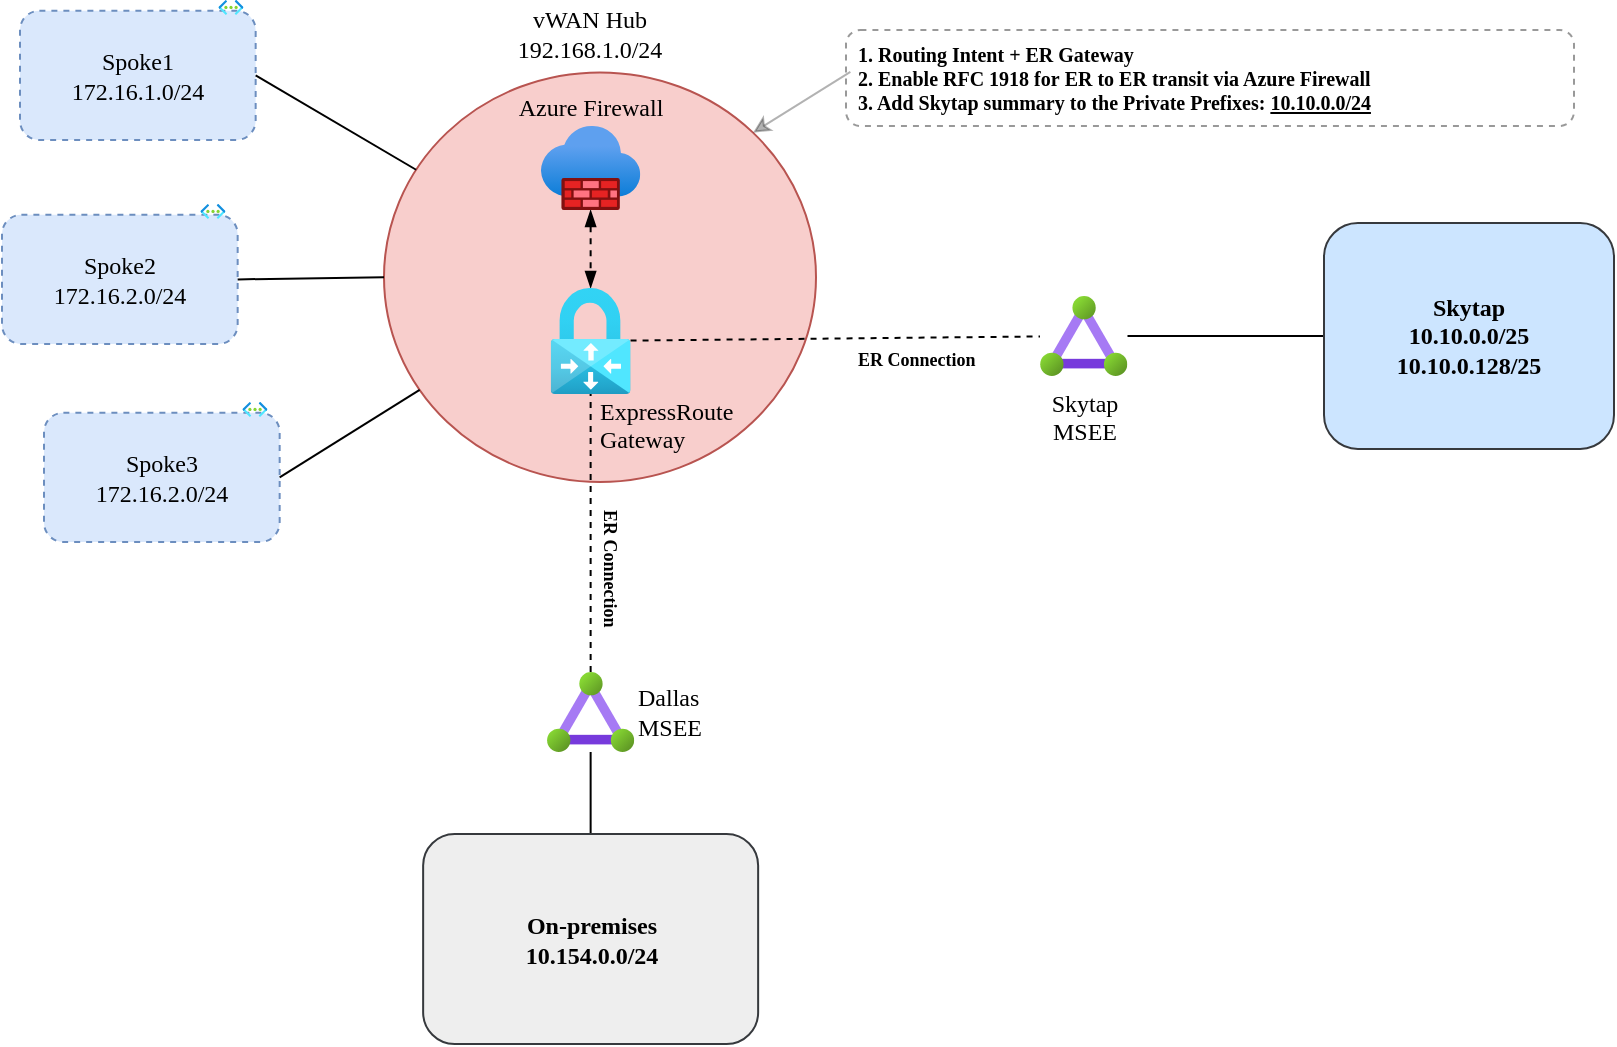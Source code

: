 <mxfile>
    <diagram id="TCC7TCrnxtZKgZeU-eHq" name="Page-1">
        <mxGraphModel dx="1479" dy="495" grid="0" gridSize="10" guides="1" tooltips="1" connect="1" arrows="1" fold="1" page="1" pageScale="1" pageWidth="1100" pageHeight="850" background="#ffffff" math="0" shadow="0">
            <root>
                <mxCell id="0"/>
                <mxCell id="1" parent="0"/>
                <mxCell id="5" value="&lt;font face=&quot;Verdana&quot; style=&quot;font-size: 13px;&quot;&gt;&lt;br style=&quot;font-size: 13px;&quot;&gt;&lt;/font&gt;" style="ellipse;whiteSpace=wrap;html=1;hachureGap=4;fontFamily=Architects Daughter;fontSource=https%3A%2F%2Ffonts.googleapis.com%2Fcss%3Ffamily%3DArchitects%2BDaughter;fontSize=13;fillColor=#f8cecc;strokeColor=#b85450;fontStyle=1;rounded=1;" parent="1" vertex="1">
                    <mxGeometry x="293" y="291.19" width="216" height="204.81" as="geometry"/>
                </mxCell>
                <mxCell id="6" value="" style="group;fontSize=12;fontStyle=0;rounded=1;" parent="1" vertex="1" connectable="0">
                    <mxGeometry x="111" y="255" width="120" height="70" as="geometry"/>
                </mxCell>
                <mxCell id="7" value="&lt;font style=&quot;font-size: 12px;&quot;&gt;Spoke1&lt;br style=&quot;font-size: 12px;&quot;&gt;172.16.1.0/24&lt;/font&gt;" style="whiteSpace=wrap;html=1;fillColor=#dae8fc;strokeColor=#6c8ebf;dashed=1;hachureGap=4;fontFamily=Verdana;fontSize=12;rounded=1;" parent="6" vertex="1">
                    <mxGeometry y="5.385" width="117.829" height="64.615" as="geometry"/>
                </mxCell>
                <mxCell id="8" value="" style="aspect=fixed;html=1;points=[];align=center;image;fontSize=12;image=img/lib/azure2/networking/Virtual_Networks.svg;dashed=1;hachureGap=4;fontFamily=Verdana;rounded=1;" parent="6" vertex="1">
                    <mxGeometry x="99.225" width="12.488" height="7.456" as="geometry"/>
                </mxCell>
                <mxCell id="9" value="" style="group;fontSize=12;fontStyle=0;rounded=1;" parent="1" vertex="1" connectable="0">
                    <mxGeometry x="123" y="456" width="120" height="70" as="geometry"/>
                </mxCell>
                <mxCell id="10" value="&lt;font style=&quot;font-size: 12px;&quot;&gt;Spoke3&lt;br style=&quot;font-size: 12px;&quot;&gt;172.16.2.0/24&lt;/font&gt;" style="whiteSpace=wrap;html=1;fillColor=#dae8fc;strokeColor=#6c8ebf;dashed=1;hachureGap=4;fontFamily=Verdana;fontSize=12;rounded=1;" parent="9" vertex="1">
                    <mxGeometry y="5.385" width="117.829" height="64.615" as="geometry"/>
                </mxCell>
                <mxCell id="11" value="" style="aspect=fixed;html=1;points=[];align=center;image;fontSize=12;image=img/lib/azure2/networking/Virtual_Networks.svg;dashed=1;hachureGap=4;fontFamily=Verdana;rounded=1;" parent="9" vertex="1">
                    <mxGeometry x="99.225" width="12.488" height="7.456" as="geometry"/>
                </mxCell>
                <mxCell id="12" value="" style="group;fontSize=12;rounded=1;spacing=6;whiteSpace=wrap;html=1;verticalAlign=middle;" parent="1" vertex="1" connectable="0">
                    <mxGeometry x="102" y="357" width="120" height="70" as="geometry"/>
                </mxCell>
                <mxCell id="13" value="&lt;font style=&quot;font-size: 12px;&quot;&gt;Spoke2&lt;br style=&quot;font-size: 12px;&quot;&gt;172.16.2.0/24&lt;/font&gt;" style="whiteSpace=wrap;html=1;fillColor=#dae8fc;strokeColor=#6c8ebf;dashed=1;hachureGap=4;fontFamily=Verdana;fontSize=12;rounded=1;spacing=6;" parent="12" vertex="1">
                    <mxGeometry y="5.385" width="117.829" height="64.615" as="geometry"/>
                </mxCell>
                <mxCell id="14" value="" style="aspect=fixed;html=1;points=[];align=center;image;fontSize=12;image=img/lib/azure2/networking/Virtual_Networks.svg;dashed=1;hachureGap=4;fontFamily=Verdana;rounded=1;spacing=6;" parent="12" vertex="1">
                    <mxGeometry x="99.225" width="12.488" height="7.456" as="geometry"/>
                </mxCell>
                <mxCell id="15" style="edgeStyle=none;shape=connector;rounded=1;hachureGap=4;html=1;labelBackgroundColor=default;strokeColor=default;fontFamily=Verdana;fontSize=12;fontColor=default;endArrow=none;endFill=0;" parent="1" source="16" target="17" edge="1">
                    <mxGeometry relative="1" as="geometry"/>
                </mxCell>
                <mxCell id="16" value="Skytap&lt;br&gt;10.10.0.0/25&lt;br&gt;10.10.0.128/25&lt;br&gt;" style="whiteSpace=wrap;html=1;hachureGap=4;fontFamily=Verdana;fontSize=12;fillColor=#cce5ff;strokeColor=#36393d;fontStyle=1;rounded=1;glass=0;spacing=5;spacingRight=0;labelBackgroundColor=none;labelBorderColor=none;" parent="1" vertex="1">
                    <mxGeometry x="763" y="366.5" width="145" height="113" as="geometry"/>
                </mxCell>
                <mxCell id="17" value="Skytap&lt;br&gt;MSEE" style="aspect=fixed;html=1;points=[];align=center;image;fontSize=12;image=img/lib/azure2/networking/ExpressRoute_Circuits.svg;hachureGap=4;fontFamily=Verdana;fontStyle=0;labelPosition=center;verticalLabelPosition=bottom;verticalAlign=top;rounded=1;" parent="1" vertex="1">
                    <mxGeometry x="621" y="403" width="43.75" height="40" as="geometry"/>
                </mxCell>
                <mxCell id="20" style="edgeStyle=none;hachureGap=4;html=1;fontFamily=Verdana;fontSize=12;endArrow=none;endFill=0;exitX=1;exitY=0.5;exitDx=0;exitDy=0;" parent="1" source="7" target="5" edge="1">
                    <mxGeometry relative="1" as="geometry"/>
                </mxCell>
                <mxCell id="21" style="edgeStyle=none;shape=connector;rounded=1;hachureGap=4;html=1;exitX=1;exitY=0.5;exitDx=0;exitDy=0;entryX=0;entryY=0.5;entryDx=0;entryDy=0;labelBackgroundColor=default;strokeColor=default;fontFamily=Verdana;fontSize=12;fontColor=default;endArrow=none;endFill=0;" parent="1" source="13" target="5" edge="1">
                    <mxGeometry relative="1" as="geometry"/>
                </mxCell>
                <mxCell id="22" style="edgeStyle=none;shape=connector;rounded=1;hachureGap=4;html=1;exitX=1;exitY=0.5;exitDx=0;exitDy=0;labelBackgroundColor=default;strokeColor=default;fontFamily=Verdana;fontSize=12;fontColor=default;endArrow=none;endFill=0;" parent="1" source="10" target="5" edge="1">
                    <mxGeometry relative="1" as="geometry"/>
                </mxCell>
                <mxCell id="28" style="edgeStyle=none;hachureGap=4;html=1;fontFamily=Architects Daughter;fontSource=https%3A%2F%2Ffonts.googleapis.com%2Fcss%3Ffamily%3DArchitects%2BDaughter;fontSize=16;endArrow=none;endFill=0;" parent="1" source="29" target="32" edge="1">
                    <mxGeometry relative="1" as="geometry"/>
                </mxCell>
                <mxCell id="29" value="On-premises&lt;br&gt;10.154.0.0/24&lt;br&gt;" style="whiteSpace=wrap;html=1;hachureGap=4;fontFamily=Verdana;fontSize=12;fillColor=#eeeeee;strokeColor=#36393d;fontStyle=1;rounded=1;" parent="1" vertex="1">
                    <mxGeometry x="312.57" y="672" width="167.5" height="105" as="geometry"/>
                </mxCell>
                <mxCell id="32" value="&lt;div style=&quot;&quot;&gt;Dallas&lt;/div&gt;&lt;div style=&quot;&quot;&gt;MSEE&lt;/div&gt;" style="aspect=fixed;html=1;points=[];align=left;image;fontSize=12;image=img/lib/azure2/networking/ExpressRoute_Circuits.svg;hachureGap=4;fontFamily=Verdana;fontStyle=0;labelPosition=right;verticalLabelPosition=middle;verticalAlign=middle;labelBackgroundColor=none;rounded=1;" parent="1" vertex="1">
                    <mxGeometry x="374.44" y="591" width="43.75" height="40" as="geometry"/>
                </mxCell>
                <mxCell id="33" value="&lt;p&gt;&lt;span style=&quot;color: rgb(0, 0, 0); font-family: Verdana; font-size: 9px; font-style: normal; font-variant-ligatures: normal; font-variant-caps: normal; letter-spacing: normal; orphans: 2; text-align: center; text-indent: 0px; text-transform: none; widows: 2; word-spacing: 0px; -webkit-text-stroke-width: 0px; background-color: rgb(255, 255, 255); text-decoration-thickness: initial; text-decoration-style: initial; text-decoration-color: initial; float: none; display: inline !important;&quot;&gt;ER Connection&lt;/span&gt;&lt;/p&gt;" style="text;whiteSpace=wrap;html=1;fontSize=9;fontFamily=Verdana;fontColor=default;rotation=0;fontStyle=1;verticalAlign=middle;rounded=1;" parent="1" vertex="1">
                    <mxGeometry x="528" y="425" width="90" height="20" as="geometry"/>
                </mxCell>
                <mxCell id="35" style="rounded=1;hachureGap=4;html=1;labelBackgroundColor=default;strokeColor=default;fontFamily=Verdana;fontSize=9;fontColor=default;endArrow=classic;endFill=1;opacity=30;exitX=0.006;exitY=0.437;exitDx=0;exitDy=0;exitPerimeter=0;entryX=1;entryY=0;entryDx=0;entryDy=0;" parent="1" source="36" target="5" edge="1">
                    <mxGeometry relative="1" as="geometry">
                        <mxPoint x="530" y="470" as="sourcePoint"/>
                    </mxGeometry>
                </mxCell>
                <mxCell id="36" value="1. Routing Intent + ER Gateway&lt;br&gt;2. Enable RFC 1918 for&amp;nbsp;ER to ER transit via Azure Firewall&lt;br&gt;3. Add Skytap summary to the Private Prefixes: &lt;u style=&quot;&quot;&gt;10.10.0.0/24&lt;/u&gt;" style="text;align=left;verticalAlign=middle;resizable=0;points=[];autosize=1;strokeColor=default;fillColor=none;fontSize=10;fontFamily=Verdana;fontColor=default;hachureGap=4;fontSource=https%3A%2F%2Ffonts.googleapis.com%2Fcss%3Ffamily%3DArchitects%2BDaughter;fontStyle=1;opacity=40;dashed=1;spacing=2;spacingTop=2;spacingLeft=4;spacingRight=1;spacingBottom=2;html=1;rounded=1;" parent="1" vertex="1">
                    <mxGeometry x="524" y="270" width="364" height="48" as="geometry"/>
                </mxCell>
                <mxCell id="65" style="edgeStyle=elbowEdgeStyle;hachureGap=4;elbow=vertical;html=1;fontFamily=Verdana;fontSize=10;startArrow=blockThin;startFill=1;endArrow=blockThin;endFill=1;dashed=1;" parent="1" source="51" target="53" edge="1">
                    <mxGeometry relative="1" as="geometry"/>
                </mxCell>
                <mxCell id="51" value="Azure Firewall" style="aspect=fixed;html=1;points=[];align=center;image;fontSize=12;image=img/lib/azure2/networking/Firewalls.svg;hachureGap=4;fontFamily=Verdana;labelBackgroundColor=none;labelPosition=center;verticalLabelPosition=top;verticalAlign=bottom;fontStyle=0;rounded=1;" parent="1" vertex="1">
                    <mxGeometry x="371.47" y="318" width="49.69" height="42" as="geometry"/>
                </mxCell>
                <mxCell id="52" value="vWAN Hub&lt;br style=&quot;font-size: 12px;&quot;&gt;192.168.1.0/24" style="text;strokeColor=none;align=center;fillColor=none;verticalAlign=middle;rounded=1;labelBackgroundColor=none;hachureGap=4;fontFamily=Verdana;fontSize=12;spacing=0;whiteSpace=wrap;html=1;fontStyle=0;" parent="1" vertex="1">
                    <mxGeometry x="358.32" y="255" width="76" height="34" as="geometry"/>
                </mxCell>
                <mxCell id="53" value="ExpressRoute&lt;br&gt;Gateway" style="aspect=fixed;html=1;points=[];align=left;image;fontSize=12;image=img/lib/azure2/networking/Virtual_Network_Gateways.svg;labelBackgroundColor=none;hachureGap=4;fontFamily=Verdana;labelPosition=right;verticalLabelPosition=bottom;verticalAlign=top;spacing=-4;spacingRight=0;spacingTop=1;spacingLeft=-11;rounded=1;" parent="1" vertex="1">
                    <mxGeometry x="376.34" y="399" width="39.94" height="53" as="geometry"/>
                </mxCell>
                <mxCell id="30" style="edgeStyle=none;shape=connector;rounded=1;hachureGap=4;html=1;labelBackgroundColor=default;strokeColor=default;fontFamily=Verdana;fontSize=12;fontColor=default;endArrow=none;endFill=0;dashed=1;" parent="1" source="32" target="53" edge="1">
                    <mxGeometry relative="1" as="geometry"/>
                </mxCell>
                <mxCell id="2" value="" style="edgeStyle=none;shape=connector;rounded=1;hachureGap=4;html=1;labelBackgroundColor=default;strokeColor=default;fontFamily=Verdana;fontSize=12;fontColor=default;endArrow=none;endFill=0;dashed=1;" parent="1" source="53" target="17" edge="1">
                    <mxGeometry x="-0.111" y="-55" relative="1" as="geometry">
                        <mxPoint as="offset"/>
                        <Array as="points"/>
                    </mxGeometry>
                </mxCell>
                <mxCell id="66" value="&lt;p&gt;&lt;span style=&quot;color: rgb(0, 0, 0); font-family: Verdana; font-size: 9px; font-style: normal; font-variant-ligatures: normal; font-variant-caps: normal; letter-spacing: normal; orphans: 2; text-align: center; text-indent: 0px; text-transform: none; widows: 2; word-spacing: 0px; -webkit-text-stroke-width: 0px; background-color: rgb(255, 255, 255); text-decoration-thickness: initial; text-decoration-style: initial; text-decoration-color: initial; float: none; display: inline !important;&quot;&gt;ER Connection&lt;/span&gt;&lt;/p&gt;" style="text;whiteSpace=wrap;html=1;fontSize=9;fontFamily=Verdana;fontColor=default;rotation=90;fontStyle=1;verticalAlign=middle;rounded=1;" parent="1" vertex="1">
                    <mxGeometry x="361" y="543" width="90" height="20" as="geometry"/>
                </mxCell>
            </root>
        </mxGraphModel>
    </diagram>
</mxfile>